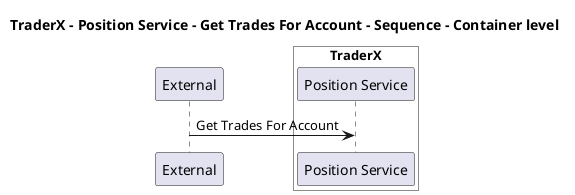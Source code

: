 @startuml

title TraderX - Position Service - Get Trades For Account - Sequence - Container level

participant "External" as C4InterFlow.SoftwareSystems.ExternalSystem

box "TraderX" #White
    participant "Position Service" as TraderX.SoftwareSystems.TraderX.Containers.PositionService
end box


C4InterFlow.SoftwareSystems.ExternalSystem -> TraderX.SoftwareSystems.TraderX.Containers.PositionService : Get Trades For Account


@enduml
